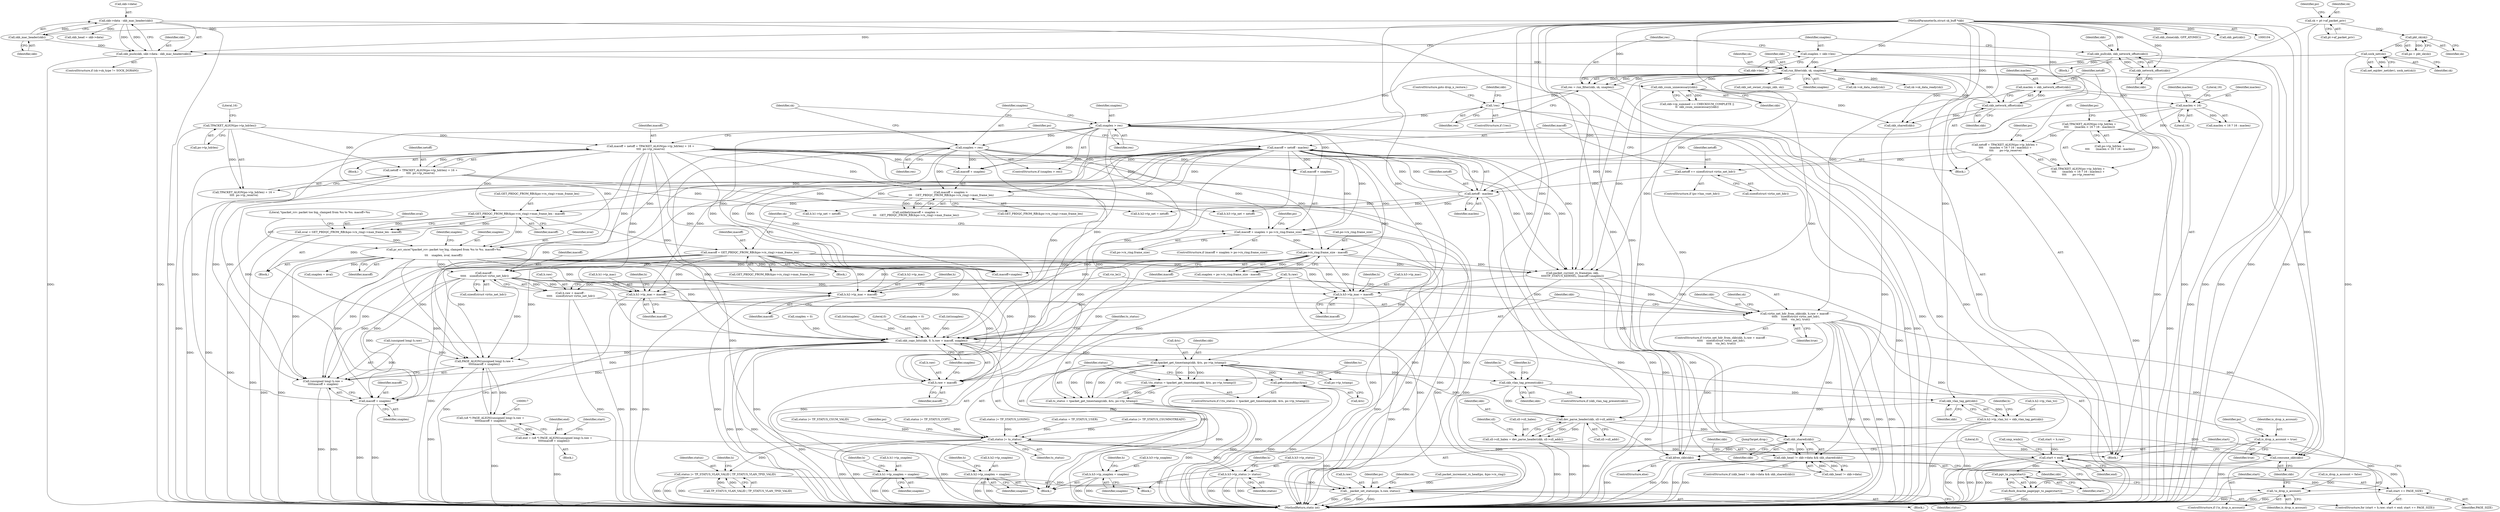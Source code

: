digraph "0_linux_edbd58be15a957f6a760c4a514cd475217eb97fd@API" {
"1000544" [label="(Call,macoff -\n \t\t\t\t\t    sizeof(struct virtio_net_hdr))"];
"1000386" [label="(Call,po->rx_ring.frame_size - macoff)"];
"1000334" [label="(Call,macoff + snaplen > po->rx_ring.frame_size)"];
"1000275" [label="(Call,macoff = netoff = TPACKET_ALIGN(po->tp_hdrlen) + 16 +\n\t\t\t\t  po->tp_reserve)"];
"1000277" [label="(Call,netoff = TPACKET_ALIGN(po->tp_hdrlen) + 16 +\n\t\t\t\t  po->tp_reserve)"];
"1000280" [label="(Call,TPACKET_ALIGN(po->tp_hdrlen))"];
"1000321" [label="(Call,macoff = netoff - maclen)"];
"1000323" [label="(Call,netoff - maclen)"];
"1000317" [label="(Call,netoff += sizeof(struct virtio_net_hdr))"];
"1000296" [label="(Call,netoff = TPACKET_ALIGN(po->tp_hdrlen +\n \t\t\t\t       (maclen < 16 ? 16 : maclen)) +\n \t\t\t\t       po->tp_reserve)"];
"1000299" [label="(Call,TPACKET_ALIGN(po->tp_hdrlen +\n \t\t\t\t       (maclen < 16 ? 16 : maclen)))"];
"1000305" [label="(Call,maclen < 16)"];
"1000292" [label="(Call,maclen = skb_network_offset(skb))"];
"1000294" [label="(Call,skb_network_offset(skb))"];
"1000256" [label="(Call,skb_csum_unnecessary(skb))"];
"1000225" [label="(Call,run_filter(skb, sk, snaplen))"];
"1000198" [label="(Call,skb_push(skb, skb->data - skb_mac_header(skb)))"];
"1000204" [label="(Call,skb_mac_header(skb))"];
"1000105" [label="(MethodParameterIn,struct sk_buff *skb)"];
"1000200" [label="(Call,skb->data - skb_mac_header(skb))"];
"1000214" [label="(Call,skb_pull(skb, skb_network_offset(skb)))"];
"1000216" [label="(Call,skb_network_offset(skb))"];
"1000184" [label="(Call,sock_net(sk))"];
"1000177" [label="(Call,pkt_sk(sk))"];
"1000170" [label="(Call,sk = pt->af_packet_priv)"];
"1000218" [label="(Call,snaplen = skb->len)"];
"1000262" [label="(Call,snaplen > res)"];
"1000230" [label="(Call,!res)"];
"1000223" [label="(Call,res = run_filter(skb, sk, snaplen))"];
"1000265" [label="(Call,snaplen = res)"];
"1000448" [label="(Call,macoff = GET_PBDQC_FROM_RB(&po->rx_ring)->max_frame_len)"];
"1000420" [label="(Call,GET_PBDQC_FROM_RB(&po->rx_ring)->max_frame_len - macoff)"];
"1000405" [label="(Call,macoff + snaplen >\n \t\t\t    GET_PBDQC_FROM_RB(&po->rx_ring)->max_frame_len)"];
"1000429" [label="(Call,pr_err_once(\"tpacket_rcv: packet too big, clamped from %u to %u. macoff=%u\n\",\n\t\t\t    snaplen, nval, macoff))"];
"1000418" [label="(Call,nval = GET_PBDQC_FROM_RB(&po->rx_ring)->max_frame_len - macoff)"];
"1000538" [label="(Call,virtio_net_hdr_from_skb(skb, h.raw + macoff -\n \t\t\t\t\t    sizeof(struct virtio_net_hdr),\n \t\t\t\t\t    vio_le(), true))"];
"1000559" [label="(Call,skb_copy_bits(skb, 0, h.raw + macoff, snaplen))"];
"1000572" [label="(Call,tpacket_get_timestamp(skb, &ts, po->tp_tstamp))"];
"1000569" [label="(Call,!(ts_status = tpacket_get_timestamp(skb, &ts, po->tp_tstamp)))"];
"1000570" [label="(Call,ts_status = tpacket_get_timestamp(skb, &ts, po->tp_tstamp))"];
"1000582" [label="(Call,status |= ts_status)"];
"1000720" [label="(Call,status |= TP_STATUS_VLAN_VALID | TP_STATUS_VLAN_TPID_VALID)"];
"1000951" [label="(Call,__packet_set_status(po, h.raw, status))"];
"1000763" [label="(Call,h.h3->tp_status |= status)"];
"1000579" [label="(Call,getnstimeofday(&ts))"];
"1000699" [label="(Call,skb_vlan_tag_present(skb))"];
"1000708" [label="(Call,skb_vlan_tag_get(skb))"];
"1000702" [label="(Call,h.h2->tp_vlan_tci = skb_vlan_tag_get(skb))"];
"1000853" [label="(Call,dev_parse_header(skb, sll->sll_addr))"];
"1000849" [label="(Call,sll->sll_halen = dev_parse_header(skb, sll->sll_addr))"];
"1000974" [label="(Call,skb_shared(skb))"];
"1000968" [label="(Call,skb_head != skb->data && skb_shared(skb))"];
"1000991" [label="(Call,consume_skb(skb))"];
"1000994" [label="(Call,kfree_skb(skb))"];
"1000600" [label="(Call,h.h1->tp_snaplen = snaplen)"];
"1000659" [label="(Call,h.h2->tp_snaplen = snaplen)"];
"1000779" [label="(Call,h.h3->tp_snaplen = snaplen)"];
"1000918" [label="(Call,PAGE_ALIGN((unsigned long) h.raw +\n\t\t\t\t\tmacoff + snaplen))"];
"1000916" [label="(Call,(u8 *) PAGE_ALIGN((unsigned long) h.raw +\n\t\t\t\t\tmacoff + snaplen))"];
"1000914" [label="(Call,end = (u8 *) PAGE_ALIGN((unsigned long) h.raw +\n\t\t\t\t\tmacoff + snaplen))"];
"1000934" [label="(Call,start < end)"];
"1000941" [label="(Call,pgv_to_page(start))"];
"1000937" [label="(Call,start += PAGE_SIZE)"];
"1000940" [label="(Call,flush_dcache_page(pgv_to_page(start)))"];
"1000919" [label="(Call,(unsigned long) h.raw +\n\t\t\t\t\tmacoff + snaplen)"];
"1000925" [label="(Call,macoff + snaplen)"];
"1000999" [label="(Call,is_drop_n_account = true)"];
"1000989" [label="(Call,!is_drop_n_account)"];
"1000540" [label="(Call,h.raw + macoff -\n \t\t\t\t\t    sizeof(struct virtio_net_hdr))"];
"1000562" [label="(Call,h.raw + macoff)"];
"1000607" [label="(Call,h.h1->tp_mac = macoff)"];
"1000666" [label="(Call,h.h2->tp_mac = macoff)"];
"1000786" [label="(Call,h.h3->tp_mac = macoff)"];
"1000919" [label="(Call,(unsigned long) h.raw +\n\t\t\t\t\tmacoff + snaplen)"];
"1000572" [label="(Call,tpacket_get_timestamp(skb, &ts, po->tp_tstamp))"];
"1000292" [label="(Call,maclen = skb_network_offset(skb))"];
"1000796" [label="(Identifier,h)"];
"1001006" [label="(Identifier,po)"];
"1000943" [label="(Call,smp_wmb())"];
"1000445" [label="(Call,snaplen = 0)"];
"1000990" [label="(Identifier,is_drop_n_account)"];
"1000315" [label="(Identifier,po)"];
"1000220" [label="(Call,skb->len)"];
"1000258" [label="(Call,status |= TP_STATUS_CSUM_VALID)"];
"1000311" [label="(Identifier,po)"];
"1000930" [label="(Identifier,start)"];
"1000257" [label="(Identifier,skb)"];
"1000232" [label="(ControlStructure,goto drop_n_restore;)"];
"1000610" [label="(Identifier,h)"];
"1000386" [label="(Call,po->rx_ring.frame_size - macoff)"];
"1000381" [label="(Call,skb_set_owner_r(copy_skb, sk))"];
"1000277" [label="(Call,netoff = TPACKET_ALIGN(po->tp_hdrlen) + 16 +\n\t\t\t\t  po->tp_reserve)"];
"1000213" [label="(Block,)"];
"1000219" [label="(Identifier,snaplen)"];
"1000468" [label="(Call,packet_current_rx_frame(po, skb,\n\t\t\t\t\tTP_STATUS_KERNEL, (macoff+snaplen)))"];
"1000290" [label="(Block,)"];
"1000271" [label="(Identifier,sk)"];
"1000855" [label="(Call,sll->sll_addr)"];
"1000920" [label="(Call,(unsigned long) h.raw)"];
"1000548" [label="(Call,vio_le())"];
"1000404" [label="(Call,unlikely(macoff + snaplen >\n \t\t\t    GET_PBDQC_FROM_RB(&po->rx_ring)->max_frame_len))"];
"1000217" [label="(Identifier,skb)"];
"1000178" [label="(Identifier,sk)"];
"1000608" [label="(Call,h.h1->tp_mac)"];
"1000573" [label="(Identifier,skb)"];
"1000461" [label="(Identifier,sk)"];
"1000952" [label="(Identifier,po)"];
"1000950" [label="(Block,)"];
"1000265" [label="(Call,snaplen = res)"];
"1000541" [label="(Call,h.raw)"];
"1000304" [label="(Call,maclen < 16 ? 16 : maclen)"];
"1000228" [label="(Identifier,snaplen)"];
"1000850" [label="(Call,sll->sll_halen)"];
"1000275" [label="(Call,macoff = netoff = TPACKET_ALIGN(po->tp_hdrlen) + 16 +\n\t\t\t\t  po->tp_reserve)"];
"1000587" [label="(Identifier,po)"];
"1000992" [label="(Identifier,skb)"];
"1000780" [label="(Call,h.h3->tp_snaplen)"];
"1000537" [label="(ControlStructure,if (virtio_net_hdr_from_skb(skb, h.raw + macoff -\n \t\t\t\t\t    sizeof(struct virtio_net_hdr),\n \t\t\t\t\t    vio_le(), true)))"];
"1000956" [label="(Identifier,status)"];
"1000306" [label="(Identifier,maclen)"];
"1000176" [label="(Identifier,po)"];
"1000571" [label="(Identifier,ts_status)"];
"1000958" [label="(Identifier,sk)"];
"1000313" [label="(ControlStructure,if (po->has_vnet_hdr))"];
"1000170" [label="(Call,sk = pt->af_packet_priv)"];
"1000669" [label="(Identifier,h)"];
"1000793" [label="(Call,h.h3->tp_net = netoff)"];
"1000431" [label="(Identifier,snaplen)"];
"1000395" [label="(Call,(int)snaplen)"];
"1000709" [label="(Identifier,skb)"];
"1000581" [label="(Identifier,ts)"];
"1000236" [label="(Identifier,skb)"];
"1000227" [label="(Identifier,sk)"];
"1000568" [label="(ControlStructure,if (!(ts_status = tpacket_get_timestamp(skb, &ts, po->tp_tstamp))))"];
"1000325" [label="(Identifier,maclen)"];
"1000321" [label="(Call,macoff = netoff - maclen)"];
"1000319" [label="(Call,sizeof(struct virtio_net_hdr))"];
"1000942" [label="(Identifier,start)"];
"1000929" [label="(Call,start = h.raw)"];
"1000617" [label="(Identifier,h)"];
"1000334" [label="(Call,macoff + snaplen > po->rx_ring.frame_size)"];
"1000335" [label="(Call,macoff + snaplen)"];
"1000177" [label="(Call,pkt_sk(sk))"];
"1000700" [label="(Identifier,skb)"];
"1000297" [label="(Identifier,netoff)"];
"1000256" [label="(Call,skb_csum_unnecessary(skb))"];
"1000911" [label="(Block,)"];
"1000215" [label="(Identifier,skb)"];
"1000205" [label="(Identifier,skb)"];
"1000940" [label="(Call,flush_dcache_page(pgv_to_page(start)))"];
"1000967" [label="(ControlStructure,if (skb_head != skb->data && skb_shared(skb)))"];
"1000109" [label="(Block,)"];
"1000171" [label="(Identifier,sk)"];
"1000769" [label="(Identifier,status)"];
"1000323" [label="(Call,netoff - maclen)"];
"1001022" [label="(MethodReturn,static int)"];
"1000432" [label="(Identifier,nval)"];
"1000546" [label="(Call,sizeof(struct virtio_net_hdr))"];
"1000406" [label="(Call,macoff + snaplen)"];
"1000142" [label="(Call,is_drop_n_account = false)"];
"1000787" [label="(Call,h.h3->tp_mac)"];
"1000672" [label="(Identifier,macoff)"];
"1000309" [label="(Identifier,maclen)"];
"1000216" [label="(Call,skb_network_offset(skb))"];
"1000308" [label="(Literal,16)"];
"1000918" [label="(Call,PAGE_ALIGN((unsigned long) h.raw +\n\t\t\t\t\tmacoff + snaplen))"];
"1000200" [label="(Call,skb->data - skb_mac_header(skb))"];
"1000264" [label="(Identifier,res)"];
"1000488" [label="(Call,packet_increment_rx_head(po, &po->rx_ring))"];
"1000853" [label="(Call,dev_parse_header(skb, sll->sll_addr))"];
"1000544" [label="(Call,macoff -\n \t\t\t\t\t    sizeof(struct virtio_net_hdr))"];
"1000433" [label="(Identifier,macoff)"];
"1000925" [label="(Call,macoff + snaplen)"];
"1000428" [label="(Identifier,macoff)"];
"1000702" [label="(Call,h.h2->tp_vlan_tci = skb_vlan_tag_get(skb))"];
"1000226" [label="(Identifier,skb)"];
"1000786" [label="(Call,h.h3->tp_mac = macoff)"];
"1000365" [label="(Call,skb_clone(skb, GFP_ATOMIC))"];
"1000263" [label="(Identifier,snaplen)"];
"1000614" [label="(Call,h.h1->tp_net = netoff)"];
"1000192" [label="(ControlStructure,if (sk->sk_type != SOCK_DGRAM))"];
"1000231" [label="(Identifier,res)"];
"1000994" [label="(Call,kfree_skb(skb))"];
"1000607" [label="(Call,h.h1->tp_mac = macoff)"];
"1000703" [label="(Call,h.h2->tp_vlan_tci)"];
"1000405" [label="(Call,macoff + snaplen >\n \t\t\t    GET_PBDQC_FROM_RB(&po->rx_ring)->max_frame_len)"];
"1000854" [label="(Identifier,skb)"];
"1000941" [label="(Call,pgv_to_page(start))"];
"1000926" [label="(Identifier,macoff)"];
"1000318" [label="(Identifier,netoff)"];
"1000296" [label="(Call,netoff = TPACKET_ALIGN(po->tp_hdrlen +\n \t\t\t\t       (maclen < 16 ? 16 : maclen)) +\n \t\t\t\t       po->tp_reserve)"];
"1000785" [label="(Identifier,snaplen)"];
"1000285" [label="(Literal,16)"];
"1000849" [label="(Call,sll->sll_halen = dev_parse_header(skb, sll->sll_addr))"];
"1000444" [label="(Block,)"];
"1000279" [label="(Call,TPACKET_ALIGN(po->tp_hdrlen) + 16 +\n\t\t\t\t  po->tp_reserve)"];
"1000987" [label="(JumpTarget,drop:)"];
"1000789" [label="(Identifier,h)"];
"1000387" [label="(Call,po->rx_ring.frame_size)"];
"1000914" [label="(Call,end = (u8 *) PAGE_ALIGN((unsigned long) h.raw +\n\t\t\t\t\tmacoff + snaplen))"];
"1000175" [label="(Call,po = pkt_sk(sk))"];
"1000250" [label="(Call,skb->ip_summed == CHECKSUM_COMPLETE ||\n\t\t  skb_csum_unnecessary(skb))"];
"1000779" [label="(Call,h.h3->tp_snaplen = snaplen)"];
"1000721" [label="(Identifier,status)"];
"1000224" [label="(Identifier,res)"];
"1000938" [label="(Identifier,start)"];
"1000763" [label="(Call,h.h3->tp_status |= status)"];
"1000936" [label="(Identifier,end)"];
"1000281" [label="(Call,po->tp_hdrlen)"];
"1000730" [label="(Identifier,h)"];
"1000294" [label="(Call,skb_network_offset(skb))"];
"1000540" [label="(Call,h.raw + macoff -\n \t\t\t\t\t    sizeof(struct virtio_net_hdr))"];
"1000360" [label="(Call,skb_shared(skb))"];
"1000666" [label="(Call,h.h2->tp_mac = macoff)"];
"1000372" [label="(Call,skb_get(skb))"];
"1000545" [label="(Identifier,macoff)"];
"1000448" [label="(Call,macoff = GET_PBDQC_FROM_RB(&po->rx_ring)->max_frame_len)"];
"1000600" [label="(Call,h.h1->tp_snaplen = snaplen)"];
"1000204" [label="(Call,skb_mac_header(skb))"];
"1000934" [label="(Call,start < end)"];
"1000305" [label="(Call,maclen < 16)"];
"1000574" [label="(Call,&ts)"];
"1000995" [label="(Identifier,skb)"];
"1000538" [label="(Call,virtio_net_hdr_from_skb(skb, h.raw + macoff -\n \t\t\t\t\t    sizeof(struct virtio_net_hdr),\n \t\t\t\t\t    vio_le(), true))"];
"1000915" [label="(Identifier,end)"];
"1000449" [label="(Identifier,macoff)"];
"1000722" [label="(Call,TP_STATUS_VLAN_VALID | TP_STATUS_VLAN_TPID_VALID)"];
"1000939" [label="(Identifier,PAGE_SIZE)"];
"1000792" [label="(Identifier,macoff)"];
"1000299" [label="(Call,TPACKET_ALIGN(po->tp_hdrlen +\n \t\t\t\t       (maclen < 16 ? 16 : maclen)))"];
"1000230" [label="(Call,!res)"];
"1000409" [label="(Call,GET_PBDQC_FROM_RB(&po->rx_ring)->max_frame_len)"];
"1000744" [label="(Identifier,h)"];
"1000300" [label="(Call,po->tp_hdrlen +\n \t\t\t\t       (maclen < 16 ? 16 : maclen))"];
"1000975" [label="(Identifier,skb)"];
"1000860" [label="(Identifier,sll)"];
"1000539" [label="(Identifier,skb)"];
"1000567" [label="(Identifier,snaplen)"];
"1000560" [label="(Identifier,skb)"];
"1000988" [label="(ControlStructure,if (!is_drop_n_account))"];
"1000699" [label="(Call,skb_vlan_tag_present(skb))"];
"1000421" [label="(Call,GET_PBDQC_FROM_RB(&po->rx_ring)->max_frame_len)"];
"1000549" [label="(Identifier,true)"];
"1000937" [label="(Call,start += PAGE_SIZE)"];
"1000613" [label="(Identifier,macoff)"];
"1000999" [label="(Call,is_drop_n_account = true)"];
"1000476" [label="(Call,!h.raw)"];
"1000563" [label="(Call,h.raw)"];
"1000713" [label="(Identifier,h)"];
"1000347" [label="(Identifier,po)"];
"1000329" [label="(Identifier,po)"];
"1000665" [label="(Identifier,snaplen)"];
"1000338" [label="(Call,po->rx_ring.frame_size)"];
"1000993" [label="(ControlStructure,else)"];
"1000274" [label="(Block,)"];
"1000280" [label="(Call,TPACKET_ALIGN(po->tp_hdrlen))"];
"1000516" [label="(Call,status |= TP_STATUS_COPY)"];
"1000420" [label="(Call,GET_PBDQC_FROM_RB(&po->rx_ring)->max_frame_len - macoff)"];
"1000974" [label="(Call,skb_shared(skb))"];
"1000276" [label="(Identifier,macoff)"];
"1000317" [label="(Call,netoff += sizeof(struct virtio_net_hdr))"];
"1000105" [label="(MethodParameterIn,struct sk_buff *skb)"];
"1000705" [label="(Identifier,h)"];
"1000708" [label="(Call,skb_vlan_tag_get(skb))"];
"1000997" [label="(Literal,0)"];
"1000601" [label="(Call,h.h1->tp_snaplen)"];
"1000262" [label="(Call,snaplen > res)"];
"1000916" [label="(Call,(u8 *) PAGE_ALIGN((unsigned long) h.raw +\n\t\t\t\t\tmacoff + snaplen))"];
"1000384" [label="(Call,snaplen = po->rx_ring.frame_size - macoff)"];
"1000579" [label="(Call,getnstimeofday(&ts))"];
"1000582" [label="(Call,status |= ts_status)"];
"1000324" [label="(Identifier,netoff)"];
"1000392" [label="(Identifier,macoff)"];
"1000569" [label="(Call,!(ts_status = tpacket_get_timestamp(skb, &ts, po->tp_tstamp)))"];
"1000667" [label="(Call,h.h2->tp_mac)"];
"1000278" [label="(Identifier,netoff)"];
"1000989" [label="(Call,!is_drop_n_account)"];
"1000307" [label="(Literal,16)"];
"1000198" [label="(Call,skb_push(skb, skb->data - skb_mac_header(skb)))"];
"1000562" [label="(Call,h.raw + macoff)"];
"1000559" [label="(Call,skb_copy_bits(skb, 0, h.raw + macoff, snaplen))"];
"1000374" [label="(Call,skb_head = skb->data)"];
"1001017" [label="(Call,sk->sk_data_ready(sk))"];
"1000969" [label="(Call,skb_head != skb->data)"];
"1000570" [label="(Call,ts_status = tpacket_get_timestamp(skb, &ts, po->tp_tstamp))"];
"1000267" [label="(Identifier,res)"];
"1000555" [label="(Identifier,sk)"];
"1000223" [label="(Call,res = run_filter(skb, sk, snaplen))"];
"1000576" [label="(Call,po->tp_tstamp)"];
"1000584" [label="(Identifier,ts_status)"];
"1000416" [label="(Block,)"];
"1000968" [label="(Call,skb_head != skb->data && skb_shared(skb))"];
"1000225" [label="(Call,run_filter(skb, sk, snaplen))"];
"1000660" [label="(Call,h.h2->tp_snaplen)"];
"1000295" [label="(Identifier,skb)"];
"1000502" [label="(Call,status |= TP_STATUS_LOSING)"];
"1000701" [label="(Block,)"];
"1000698" [label="(ControlStructure,if (skb_vlan_tag_present(skb)))"];
"1000184" [label="(Call,sock_net(sk))"];
"1000418" [label="(Call,nval = GET_PBDQC_FROM_RB(&po->rx_ring)->max_frame_len - macoff)"];
"1000589" [label="(Block,)"];
"1000214" [label="(Call,skb_pull(skb, skb_network_offset(skb)))"];
"1001001" [label="(Identifier,true)"];
"1000298" [label="(Call,TPACKET_ALIGN(po->tp_hdrlen +\n \t\t\t\t       (maclen < 16 ? 16 : maclen)) +\n \t\t\t\t       po->tp_reserve)"];
"1000561" [label="(Literal,0)"];
"1000935" [label="(Identifier,start)"];
"1000419" [label="(Identifier,nval)"];
"1000129" [label="(Call,status = TP_STATUS_USER)"];
"1000953" [label="(Call,h.raw)"];
"1000229" [label="(ControlStructure,if (!res))"];
"1000951" [label="(Call,__packet_set_status(po, h.raw, status))"];
"1000266" [label="(Identifier,snaplen)"];
"1000472" [label="(Call,macoff+snaplen)"];
"1000764" [label="(Call,h.h3->tp_status)"];
"1000927" [label="(Identifier,snaplen)"];
"1000293" [label="(Identifier,maclen)"];
"1000991" [label="(Call,consume_skb(skb))"];
"1000659" [label="(Call,h.h2->tp_snaplen = snaplen)"];
"1000429" [label="(Call,pr_err_once(\"tpacket_rcv: packet too big, clamped from %u to %u. macoff=%u\n\",\n\t\t\t    snaplen, nval, macoff))"];
"1000322" [label="(Identifier,macoff)"];
"1000580" [label="(Call,&ts)"];
"1000676" [label="(Identifier,h)"];
"1000979" [label="(Identifier,skb)"];
"1001000" [label="(Identifier,is_drop_n_account)"];
"1000957" [label="(Call,sk->sk_data_ready(sk))"];
"1000201" [label="(Call,skb->data)"];
"1000434" [label="(Call,snaplen = nval)"];
"1000450" [label="(Call,GET_PBDQC_FROM_RB(&po->rx_ring)->max_frame_len)"];
"1000399" [label="(Call,snaplen = 0)"];
"1000430" [label="(Literal,\"tpacket_rcv: packet too big, clamped from %u to %u. macoff=%u\n\")"];
"1000928" [label="(ControlStructure,for (start = h.raw; start < end; start += PAGE_SIZE))"];
"1000261" [label="(ControlStructure,if (snaplen > res))"];
"1000440" [label="(Call,(int)snaplen)"];
"1000333" [label="(ControlStructure,if (macoff + snaplen > po->rx_ring.frame_size))"];
"1000218" [label="(Call,snaplen = skb->len)"];
"1000673" [label="(Call,h.h2->tp_net = netoff)"];
"1000566" [label="(Identifier,macoff)"];
"1000606" [label="(Identifier,snaplen)"];
"1000172" [label="(Call,pt->af_packet_priv)"];
"1000185" [label="(Identifier,sk)"];
"1000199" [label="(Identifier,skb)"];
"1000435" [label="(Identifier,snaplen)"];
"1000583" [label="(Identifier,status)"];
"1000239" [label="(Call,status |= TP_STATUS_CSUMNOTREADY)"];
"1000773" [label="(Identifier,h)"];
"1000181" [label="(Call,net_eq(dev_net(dev), sock_net(sk)))"];
"1000720" [label="(Call,status |= TP_STATUS_VLAN_VALID | TP_STATUS_VLAN_TPID_VALID)"];
"1000544" -> "1000540"  [label="AST: "];
"1000544" -> "1000546"  [label="CFG: "];
"1000545" -> "1000544"  [label="AST: "];
"1000546" -> "1000544"  [label="AST: "];
"1000540" -> "1000544"  [label="CFG: "];
"1000544" -> "1001022"  [label="DDG: "];
"1000544" -> "1000538"  [label="DDG: "];
"1000544" -> "1000540"  [label="DDG: "];
"1000386" -> "1000544"  [label="DDG: "];
"1000448" -> "1000544"  [label="DDG: "];
"1000429" -> "1000544"  [label="DDG: "];
"1000275" -> "1000544"  [label="DDG: "];
"1000321" -> "1000544"  [label="DDG: "];
"1000544" -> "1000559"  [label="DDG: "];
"1000544" -> "1000562"  [label="DDG: "];
"1000544" -> "1000607"  [label="DDG: "];
"1000544" -> "1000666"  [label="DDG: "];
"1000544" -> "1000786"  [label="DDG: "];
"1000544" -> "1000918"  [label="DDG: "];
"1000544" -> "1000919"  [label="DDG: "];
"1000544" -> "1000925"  [label="DDG: "];
"1000386" -> "1000384"  [label="AST: "];
"1000386" -> "1000392"  [label="CFG: "];
"1000387" -> "1000386"  [label="AST: "];
"1000392" -> "1000386"  [label="AST: "];
"1000384" -> "1000386"  [label="CFG: "];
"1000386" -> "1001022"  [label="DDG: "];
"1000386" -> "1000384"  [label="DDG: "];
"1000386" -> "1000384"  [label="DDG: "];
"1000334" -> "1000386"  [label="DDG: "];
"1000275" -> "1000386"  [label="DDG: "];
"1000321" -> "1000386"  [label="DDG: "];
"1000386" -> "1000468"  [label="DDG: "];
"1000386" -> "1000472"  [label="DDG: "];
"1000386" -> "1000559"  [label="DDG: "];
"1000386" -> "1000562"  [label="DDG: "];
"1000386" -> "1000607"  [label="DDG: "];
"1000386" -> "1000666"  [label="DDG: "];
"1000386" -> "1000786"  [label="DDG: "];
"1000386" -> "1000918"  [label="DDG: "];
"1000386" -> "1000919"  [label="DDG: "];
"1000386" -> "1000925"  [label="DDG: "];
"1000334" -> "1000333"  [label="AST: "];
"1000334" -> "1000338"  [label="CFG: "];
"1000335" -> "1000334"  [label="AST: "];
"1000338" -> "1000334"  [label="AST: "];
"1000347" -> "1000334"  [label="CFG: "];
"1000461" -> "1000334"  [label="CFG: "];
"1000334" -> "1001022"  [label="DDG: "];
"1000334" -> "1001022"  [label="DDG: "];
"1000334" -> "1001022"  [label="DDG: "];
"1000275" -> "1000334"  [label="DDG: "];
"1000321" -> "1000334"  [label="DDG: "];
"1000262" -> "1000334"  [label="DDG: "];
"1000265" -> "1000334"  [label="DDG: "];
"1000275" -> "1000274"  [label="AST: "];
"1000275" -> "1000277"  [label="CFG: "];
"1000276" -> "1000275"  [label="AST: "];
"1000277" -> "1000275"  [label="AST: "];
"1000329" -> "1000275"  [label="CFG: "];
"1000277" -> "1000275"  [label="DDG: "];
"1000280" -> "1000275"  [label="DDG: "];
"1000275" -> "1000335"  [label="DDG: "];
"1000275" -> "1000405"  [label="DDG: "];
"1000275" -> "1000406"  [label="DDG: "];
"1000275" -> "1000420"  [label="DDG: "];
"1000275" -> "1000468"  [label="DDG: "];
"1000275" -> "1000472"  [label="DDG: "];
"1000275" -> "1000559"  [label="DDG: "];
"1000275" -> "1000562"  [label="DDG: "];
"1000275" -> "1000607"  [label="DDG: "];
"1000275" -> "1000666"  [label="DDG: "];
"1000275" -> "1000786"  [label="DDG: "];
"1000275" -> "1000918"  [label="DDG: "];
"1000275" -> "1000919"  [label="DDG: "];
"1000275" -> "1000925"  [label="DDG: "];
"1000277" -> "1000279"  [label="CFG: "];
"1000278" -> "1000277"  [label="AST: "];
"1000279" -> "1000277"  [label="AST: "];
"1000277" -> "1001022"  [label="DDG: "];
"1000277" -> "1001022"  [label="DDG: "];
"1000280" -> "1000277"  [label="DDG: "];
"1000277" -> "1000614"  [label="DDG: "];
"1000277" -> "1000673"  [label="DDG: "];
"1000277" -> "1000793"  [label="DDG: "];
"1000280" -> "1000279"  [label="AST: "];
"1000280" -> "1000281"  [label="CFG: "];
"1000281" -> "1000280"  [label="AST: "];
"1000285" -> "1000280"  [label="CFG: "];
"1000280" -> "1001022"  [label="DDG: "];
"1000280" -> "1000279"  [label="DDG: "];
"1000321" -> "1000290"  [label="AST: "];
"1000321" -> "1000323"  [label="CFG: "];
"1000322" -> "1000321"  [label="AST: "];
"1000323" -> "1000321"  [label="AST: "];
"1000329" -> "1000321"  [label="CFG: "];
"1000321" -> "1001022"  [label="DDG: "];
"1000323" -> "1000321"  [label="DDG: "];
"1000323" -> "1000321"  [label="DDG: "];
"1000321" -> "1000335"  [label="DDG: "];
"1000321" -> "1000405"  [label="DDG: "];
"1000321" -> "1000406"  [label="DDG: "];
"1000321" -> "1000420"  [label="DDG: "];
"1000321" -> "1000468"  [label="DDG: "];
"1000321" -> "1000472"  [label="DDG: "];
"1000321" -> "1000559"  [label="DDG: "];
"1000321" -> "1000562"  [label="DDG: "];
"1000321" -> "1000607"  [label="DDG: "];
"1000321" -> "1000666"  [label="DDG: "];
"1000321" -> "1000786"  [label="DDG: "];
"1000321" -> "1000918"  [label="DDG: "];
"1000321" -> "1000919"  [label="DDG: "];
"1000321" -> "1000925"  [label="DDG: "];
"1000323" -> "1000325"  [label="CFG: "];
"1000324" -> "1000323"  [label="AST: "];
"1000325" -> "1000323"  [label="AST: "];
"1000323" -> "1001022"  [label="DDG: "];
"1000323" -> "1001022"  [label="DDG: "];
"1000317" -> "1000323"  [label="DDG: "];
"1000296" -> "1000323"  [label="DDG: "];
"1000305" -> "1000323"  [label="DDG: "];
"1000323" -> "1000614"  [label="DDG: "];
"1000323" -> "1000673"  [label="DDG: "];
"1000323" -> "1000793"  [label="DDG: "];
"1000317" -> "1000313"  [label="AST: "];
"1000317" -> "1000319"  [label="CFG: "];
"1000318" -> "1000317"  [label="AST: "];
"1000319" -> "1000317"  [label="AST: "];
"1000322" -> "1000317"  [label="CFG: "];
"1000296" -> "1000317"  [label="DDG: "];
"1000296" -> "1000290"  [label="AST: "];
"1000296" -> "1000298"  [label="CFG: "];
"1000297" -> "1000296"  [label="AST: "];
"1000298" -> "1000296"  [label="AST: "];
"1000315" -> "1000296"  [label="CFG: "];
"1000296" -> "1001022"  [label="DDG: "];
"1000299" -> "1000296"  [label="DDG: "];
"1000299" -> "1000298"  [label="AST: "];
"1000299" -> "1000300"  [label="CFG: "];
"1000300" -> "1000299"  [label="AST: "];
"1000311" -> "1000299"  [label="CFG: "];
"1000299" -> "1001022"  [label="DDG: "];
"1000299" -> "1000298"  [label="DDG: "];
"1000305" -> "1000299"  [label="DDG: "];
"1000305" -> "1000304"  [label="AST: "];
"1000305" -> "1000307"  [label="CFG: "];
"1000306" -> "1000305"  [label="AST: "];
"1000307" -> "1000305"  [label="AST: "];
"1000308" -> "1000305"  [label="CFG: "];
"1000309" -> "1000305"  [label="CFG: "];
"1000305" -> "1000300"  [label="DDG: "];
"1000292" -> "1000305"  [label="DDG: "];
"1000305" -> "1000304"  [label="DDG: "];
"1000292" -> "1000290"  [label="AST: "];
"1000292" -> "1000294"  [label="CFG: "];
"1000293" -> "1000292"  [label="AST: "];
"1000294" -> "1000292"  [label="AST: "];
"1000297" -> "1000292"  [label="CFG: "];
"1000292" -> "1001022"  [label="DDG: "];
"1000294" -> "1000292"  [label="DDG: "];
"1000294" -> "1000295"  [label="CFG: "];
"1000295" -> "1000294"  [label="AST: "];
"1000256" -> "1000294"  [label="DDG: "];
"1000225" -> "1000294"  [label="DDG: "];
"1000105" -> "1000294"  [label="DDG: "];
"1000294" -> "1000360"  [label="DDG: "];
"1000294" -> "1000468"  [label="DDG: "];
"1000256" -> "1000250"  [label="AST: "];
"1000256" -> "1000257"  [label="CFG: "];
"1000257" -> "1000256"  [label="AST: "];
"1000250" -> "1000256"  [label="CFG: "];
"1000256" -> "1000250"  [label="DDG: "];
"1000225" -> "1000256"  [label="DDG: "];
"1000105" -> "1000256"  [label="DDG: "];
"1000256" -> "1000360"  [label="DDG: "];
"1000256" -> "1000468"  [label="DDG: "];
"1000225" -> "1000223"  [label="AST: "];
"1000225" -> "1000228"  [label="CFG: "];
"1000226" -> "1000225"  [label="AST: "];
"1000227" -> "1000225"  [label="AST: "];
"1000228" -> "1000225"  [label="AST: "];
"1000223" -> "1000225"  [label="CFG: "];
"1000225" -> "1001022"  [label="DDG: "];
"1000225" -> "1001022"  [label="DDG: "];
"1000225" -> "1000223"  [label="DDG: "];
"1000225" -> "1000223"  [label="DDG: "];
"1000225" -> "1000223"  [label="DDG: "];
"1000198" -> "1000225"  [label="DDG: "];
"1000214" -> "1000225"  [label="DDG: "];
"1000105" -> "1000225"  [label="DDG: "];
"1000184" -> "1000225"  [label="DDG: "];
"1000218" -> "1000225"  [label="DDG: "];
"1000225" -> "1000262"  [label="DDG: "];
"1000225" -> "1000360"  [label="DDG: "];
"1000225" -> "1000381"  [label="DDG: "];
"1000225" -> "1000468"  [label="DDG: "];
"1000225" -> "1000957"  [label="DDG: "];
"1000225" -> "1000974"  [label="DDG: "];
"1000225" -> "1000991"  [label="DDG: "];
"1000225" -> "1000994"  [label="DDG: "];
"1000225" -> "1001017"  [label="DDG: "];
"1000198" -> "1000192"  [label="AST: "];
"1000198" -> "1000200"  [label="CFG: "];
"1000199" -> "1000198"  [label="AST: "];
"1000200" -> "1000198"  [label="AST: "];
"1000219" -> "1000198"  [label="CFG: "];
"1000198" -> "1001022"  [label="DDG: "];
"1000198" -> "1001022"  [label="DDG: "];
"1000204" -> "1000198"  [label="DDG: "];
"1000105" -> "1000198"  [label="DDG: "];
"1000200" -> "1000198"  [label="DDG: "];
"1000200" -> "1000198"  [label="DDG: "];
"1000204" -> "1000200"  [label="AST: "];
"1000204" -> "1000205"  [label="CFG: "];
"1000205" -> "1000204"  [label="AST: "];
"1000200" -> "1000204"  [label="CFG: "];
"1000204" -> "1000200"  [label="DDG: "];
"1000105" -> "1000204"  [label="DDG: "];
"1000105" -> "1000104"  [label="AST: "];
"1000105" -> "1001022"  [label="DDG: "];
"1000105" -> "1000214"  [label="DDG: "];
"1000105" -> "1000216"  [label="DDG: "];
"1000105" -> "1000360"  [label="DDG: "];
"1000105" -> "1000365"  [label="DDG: "];
"1000105" -> "1000372"  [label="DDG: "];
"1000105" -> "1000468"  [label="DDG: "];
"1000105" -> "1000538"  [label="DDG: "];
"1000105" -> "1000559"  [label="DDG: "];
"1000105" -> "1000572"  [label="DDG: "];
"1000105" -> "1000699"  [label="DDG: "];
"1000105" -> "1000708"  [label="DDG: "];
"1000105" -> "1000853"  [label="DDG: "];
"1000105" -> "1000974"  [label="DDG: "];
"1000105" -> "1000991"  [label="DDG: "];
"1000105" -> "1000994"  [label="DDG: "];
"1000201" -> "1000200"  [label="AST: "];
"1000200" -> "1001022"  [label="DDG: "];
"1000200" -> "1000374"  [label="DDG: "];
"1000200" -> "1000969"  [label="DDG: "];
"1000214" -> "1000213"  [label="AST: "];
"1000214" -> "1000216"  [label="CFG: "];
"1000215" -> "1000214"  [label="AST: "];
"1000216" -> "1000214"  [label="AST: "];
"1000219" -> "1000214"  [label="CFG: "];
"1000214" -> "1001022"  [label="DDG: "];
"1000214" -> "1001022"  [label="DDG: "];
"1000216" -> "1000214"  [label="DDG: "];
"1000216" -> "1000217"  [label="CFG: "];
"1000217" -> "1000216"  [label="AST: "];
"1000184" -> "1000181"  [label="AST: "];
"1000184" -> "1000185"  [label="CFG: "];
"1000185" -> "1000184"  [label="AST: "];
"1000181" -> "1000184"  [label="CFG: "];
"1000184" -> "1001022"  [label="DDG: "];
"1000184" -> "1000181"  [label="DDG: "];
"1000177" -> "1000184"  [label="DDG: "];
"1000177" -> "1000175"  [label="AST: "];
"1000177" -> "1000178"  [label="CFG: "];
"1000178" -> "1000177"  [label="AST: "];
"1000175" -> "1000177"  [label="CFG: "];
"1000177" -> "1000175"  [label="DDG: "];
"1000170" -> "1000177"  [label="DDG: "];
"1000170" -> "1000109"  [label="AST: "];
"1000170" -> "1000172"  [label="CFG: "];
"1000171" -> "1000170"  [label="AST: "];
"1000172" -> "1000170"  [label="AST: "];
"1000176" -> "1000170"  [label="CFG: "];
"1000170" -> "1001022"  [label="DDG: "];
"1000218" -> "1000109"  [label="AST: "];
"1000218" -> "1000220"  [label="CFG: "];
"1000219" -> "1000218"  [label="AST: "];
"1000220" -> "1000218"  [label="AST: "];
"1000224" -> "1000218"  [label="CFG: "];
"1000218" -> "1001022"  [label="DDG: "];
"1000262" -> "1000261"  [label="AST: "];
"1000262" -> "1000264"  [label="CFG: "];
"1000263" -> "1000262"  [label="AST: "];
"1000264" -> "1000262"  [label="AST: "];
"1000266" -> "1000262"  [label="CFG: "];
"1000271" -> "1000262"  [label="CFG: "];
"1000262" -> "1001022"  [label="DDG: "];
"1000262" -> "1001022"  [label="DDG: "];
"1000230" -> "1000262"  [label="DDG: "];
"1000262" -> "1000265"  [label="DDG: "];
"1000262" -> "1000335"  [label="DDG: "];
"1000262" -> "1000405"  [label="DDG: "];
"1000262" -> "1000406"  [label="DDG: "];
"1000262" -> "1000429"  [label="DDG: "];
"1000262" -> "1000468"  [label="DDG: "];
"1000262" -> "1000472"  [label="DDG: "];
"1000262" -> "1000559"  [label="DDG: "];
"1000230" -> "1000229"  [label="AST: "];
"1000230" -> "1000231"  [label="CFG: "];
"1000231" -> "1000230"  [label="AST: "];
"1000232" -> "1000230"  [label="CFG: "];
"1000236" -> "1000230"  [label="CFG: "];
"1000230" -> "1001022"  [label="DDG: "];
"1000230" -> "1001022"  [label="DDG: "];
"1000223" -> "1000230"  [label="DDG: "];
"1000223" -> "1000109"  [label="AST: "];
"1000224" -> "1000223"  [label="AST: "];
"1000231" -> "1000223"  [label="CFG: "];
"1000223" -> "1001022"  [label="DDG: "];
"1000265" -> "1000261"  [label="AST: "];
"1000265" -> "1000267"  [label="CFG: "];
"1000266" -> "1000265"  [label="AST: "];
"1000267" -> "1000265"  [label="AST: "];
"1000271" -> "1000265"  [label="CFG: "];
"1000265" -> "1001022"  [label="DDG: "];
"1000265" -> "1000335"  [label="DDG: "];
"1000265" -> "1000405"  [label="DDG: "];
"1000265" -> "1000406"  [label="DDG: "];
"1000265" -> "1000429"  [label="DDG: "];
"1000265" -> "1000468"  [label="DDG: "];
"1000265" -> "1000472"  [label="DDG: "];
"1000265" -> "1000559"  [label="DDG: "];
"1000448" -> "1000444"  [label="AST: "];
"1000448" -> "1000450"  [label="CFG: "];
"1000449" -> "1000448"  [label="AST: "];
"1000450" -> "1000448"  [label="AST: "];
"1000461" -> "1000448"  [label="CFG: "];
"1000448" -> "1001022"  [label="DDG: "];
"1000420" -> "1000448"  [label="DDG: "];
"1000448" -> "1000468"  [label="DDG: "];
"1000448" -> "1000472"  [label="DDG: "];
"1000448" -> "1000559"  [label="DDG: "];
"1000448" -> "1000562"  [label="DDG: "];
"1000448" -> "1000607"  [label="DDG: "];
"1000448" -> "1000666"  [label="DDG: "];
"1000448" -> "1000786"  [label="DDG: "];
"1000448" -> "1000918"  [label="DDG: "];
"1000448" -> "1000919"  [label="DDG: "];
"1000448" -> "1000925"  [label="DDG: "];
"1000420" -> "1000418"  [label="AST: "];
"1000420" -> "1000428"  [label="CFG: "];
"1000421" -> "1000420"  [label="AST: "];
"1000428" -> "1000420"  [label="AST: "];
"1000418" -> "1000420"  [label="CFG: "];
"1000420" -> "1001022"  [label="DDG: "];
"1000420" -> "1000418"  [label="DDG: "];
"1000420" -> "1000418"  [label="DDG: "];
"1000405" -> "1000420"  [label="DDG: "];
"1000420" -> "1000429"  [label="DDG: "];
"1000405" -> "1000404"  [label="AST: "];
"1000405" -> "1000409"  [label="CFG: "];
"1000406" -> "1000405"  [label="AST: "];
"1000409" -> "1000405"  [label="AST: "];
"1000404" -> "1000405"  [label="CFG: "];
"1000405" -> "1001022"  [label="DDG: "];
"1000405" -> "1001022"  [label="DDG: "];
"1000405" -> "1000404"  [label="DDG: "];
"1000405" -> "1000404"  [label="DDG: "];
"1000429" -> "1000416"  [label="AST: "];
"1000429" -> "1000433"  [label="CFG: "];
"1000430" -> "1000429"  [label="AST: "];
"1000431" -> "1000429"  [label="AST: "];
"1000432" -> "1000429"  [label="AST: "];
"1000433" -> "1000429"  [label="AST: "];
"1000435" -> "1000429"  [label="CFG: "];
"1000429" -> "1001022"  [label="DDG: "];
"1000418" -> "1000429"  [label="DDG: "];
"1000429" -> "1000434"  [label="DDG: "];
"1000429" -> "1000468"  [label="DDG: "];
"1000429" -> "1000472"  [label="DDG: "];
"1000429" -> "1000559"  [label="DDG: "];
"1000429" -> "1000562"  [label="DDG: "];
"1000429" -> "1000607"  [label="DDG: "];
"1000429" -> "1000666"  [label="DDG: "];
"1000429" -> "1000786"  [label="DDG: "];
"1000429" -> "1000918"  [label="DDG: "];
"1000429" -> "1000919"  [label="DDG: "];
"1000429" -> "1000925"  [label="DDG: "];
"1000418" -> "1000416"  [label="AST: "];
"1000419" -> "1000418"  [label="AST: "];
"1000430" -> "1000418"  [label="CFG: "];
"1000418" -> "1001022"  [label="DDG: "];
"1000538" -> "1000537"  [label="AST: "];
"1000538" -> "1000549"  [label="CFG: "];
"1000539" -> "1000538"  [label="AST: "];
"1000540" -> "1000538"  [label="AST: "];
"1000548" -> "1000538"  [label="AST: "];
"1000549" -> "1000538"  [label="AST: "];
"1000555" -> "1000538"  [label="CFG: "];
"1000560" -> "1000538"  [label="CFG: "];
"1000538" -> "1001022"  [label="DDG: "];
"1000538" -> "1001022"  [label="DDG: "];
"1000538" -> "1001022"  [label="DDG: "];
"1000538" -> "1001022"  [label="DDG: "];
"1000468" -> "1000538"  [label="DDG: "];
"1000476" -> "1000538"  [label="DDG: "];
"1000538" -> "1000559"  [label="DDG: "];
"1000538" -> "1000974"  [label="DDG: "];
"1000538" -> "1000991"  [label="DDG: "];
"1000538" -> "1000994"  [label="DDG: "];
"1000538" -> "1000999"  [label="DDG: "];
"1000559" -> "1000109"  [label="AST: "];
"1000559" -> "1000567"  [label="CFG: "];
"1000560" -> "1000559"  [label="AST: "];
"1000561" -> "1000559"  [label="AST: "];
"1000562" -> "1000559"  [label="AST: "];
"1000567" -> "1000559"  [label="AST: "];
"1000571" -> "1000559"  [label="CFG: "];
"1000559" -> "1001022"  [label="DDG: "];
"1000559" -> "1001022"  [label="DDG: "];
"1000559" -> "1001022"  [label="DDG: "];
"1000468" -> "1000559"  [label="DDG: "];
"1000476" -> "1000559"  [label="DDG: "];
"1000440" -> "1000559"  [label="DDG: "];
"1000395" -> "1000559"  [label="DDG: "];
"1000445" -> "1000559"  [label="DDG: "];
"1000399" -> "1000559"  [label="DDG: "];
"1000559" -> "1000572"  [label="DDG: "];
"1000559" -> "1000600"  [label="DDG: "];
"1000559" -> "1000659"  [label="DDG: "];
"1000559" -> "1000779"  [label="DDG: "];
"1000559" -> "1000918"  [label="DDG: "];
"1000559" -> "1000919"  [label="DDG: "];
"1000559" -> "1000925"  [label="DDG: "];
"1000572" -> "1000570"  [label="AST: "];
"1000572" -> "1000576"  [label="CFG: "];
"1000573" -> "1000572"  [label="AST: "];
"1000574" -> "1000572"  [label="AST: "];
"1000576" -> "1000572"  [label="AST: "];
"1000570" -> "1000572"  [label="CFG: "];
"1000572" -> "1001022"  [label="DDG: "];
"1000572" -> "1001022"  [label="DDG: "];
"1000572" -> "1000569"  [label="DDG: "];
"1000572" -> "1000569"  [label="DDG: "];
"1000572" -> "1000569"  [label="DDG: "];
"1000572" -> "1000570"  [label="DDG: "];
"1000572" -> "1000570"  [label="DDG: "];
"1000572" -> "1000570"  [label="DDG: "];
"1000572" -> "1000579"  [label="DDG: "];
"1000572" -> "1000699"  [label="DDG: "];
"1000572" -> "1000853"  [label="DDG: "];
"1000569" -> "1000568"  [label="AST: "];
"1000569" -> "1000570"  [label="CFG: "];
"1000570" -> "1000569"  [label="AST: "];
"1000581" -> "1000569"  [label="CFG: "];
"1000583" -> "1000569"  [label="CFG: "];
"1000569" -> "1001022"  [label="DDG: "];
"1000570" -> "1000569"  [label="DDG: "];
"1000571" -> "1000570"  [label="AST: "];
"1000570" -> "1001022"  [label="DDG: "];
"1000570" -> "1000582"  [label="DDG: "];
"1000582" -> "1000109"  [label="AST: "];
"1000582" -> "1000584"  [label="CFG: "];
"1000583" -> "1000582"  [label="AST: "];
"1000584" -> "1000582"  [label="AST: "];
"1000587" -> "1000582"  [label="CFG: "];
"1000582" -> "1001022"  [label="DDG: "];
"1000582" -> "1001022"  [label="DDG: "];
"1000582" -> "1001022"  [label="DDG: "];
"1000258" -> "1000582"  [label="DDG: "];
"1000129" -> "1000582"  [label="DDG: "];
"1000502" -> "1000582"  [label="DDG: "];
"1000239" -> "1000582"  [label="DDG: "];
"1000516" -> "1000582"  [label="DDG: "];
"1000582" -> "1000720"  [label="DDG: "];
"1000582" -> "1000763"  [label="DDG: "];
"1000582" -> "1000951"  [label="DDG: "];
"1000720" -> "1000701"  [label="AST: "];
"1000720" -> "1000722"  [label="CFG: "];
"1000721" -> "1000720"  [label="AST: "];
"1000722" -> "1000720"  [label="AST: "];
"1000744" -> "1000720"  [label="CFG: "];
"1000720" -> "1001022"  [label="DDG: "];
"1000720" -> "1001022"  [label="DDG: "];
"1000720" -> "1001022"  [label="DDG: "];
"1000722" -> "1000720"  [label="DDG: "];
"1000722" -> "1000720"  [label="DDG: "];
"1000720" -> "1000951"  [label="DDG: "];
"1000951" -> "1000950"  [label="AST: "];
"1000951" -> "1000956"  [label="CFG: "];
"1000952" -> "1000951"  [label="AST: "];
"1000953" -> "1000951"  [label="AST: "];
"1000956" -> "1000951"  [label="AST: "];
"1000958" -> "1000951"  [label="CFG: "];
"1000951" -> "1001022"  [label="DDG: "];
"1000951" -> "1001022"  [label="DDG: "];
"1000951" -> "1001022"  [label="DDG: "];
"1000951" -> "1001022"  [label="DDG: "];
"1000488" -> "1000951"  [label="DDG: "];
"1000468" -> "1000951"  [label="DDG: "];
"1000476" -> "1000951"  [label="DDG: "];
"1000920" -> "1000951"  [label="DDG: "];
"1000763" -> "1000951"  [label="DDG: "];
"1000763" -> "1000589"  [label="AST: "];
"1000763" -> "1000769"  [label="CFG: "];
"1000764" -> "1000763"  [label="AST: "];
"1000769" -> "1000763"  [label="AST: "];
"1000773" -> "1000763"  [label="CFG: "];
"1000763" -> "1001022"  [label="DDG: "];
"1000763" -> "1001022"  [label="DDG: "];
"1000763" -> "1001022"  [label="DDG: "];
"1000579" -> "1000568"  [label="AST: "];
"1000579" -> "1000580"  [label="CFG: "];
"1000580" -> "1000579"  [label="AST: "];
"1000583" -> "1000579"  [label="CFG: "];
"1000579" -> "1001022"  [label="DDG: "];
"1000579" -> "1001022"  [label="DDG: "];
"1000699" -> "1000698"  [label="AST: "];
"1000699" -> "1000700"  [label="CFG: "];
"1000700" -> "1000699"  [label="AST: "];
"1000705" -> "1000699"  [label="CFG: "];
"1000730" -> "1000699"  [label="CFG: "];
"1000699" -> "1001022"  [label="DDG: "];
"1000699" -> "1000708"  [label="DDG: "];
"1000699" -> "1000853"  [label="DDG: "];
"1000708" -> "1000702"  [label="AST: "];
"1000708" -> "1000709"  [label="CFG: "];
"1000709" -> "1000708"  [label="AST: "];
"1000702" -> "1000708"  [label="CFG: "];
"1000708" -> "1000702"  [label="DDG: "];
"1000708" -> "1000853"  [label="DDG: "];
"1000702" -> "1000701"  [label="AST: "];
"1000703" -> "1000702"  [label="AST: "];
"1000713" -> "1000702"  [label="CFG: "];
"1000702" -> "1001022"  [label="DDG: "];
"1000702" -> "1001022"  [label="DDG: "];
"1000853" -> "1000849"  [label="AST: "];
"1000853" -> "1000855"  [label="CFG: "];
"1000854" -> "1000853"  [label="AST: "];
"1000855" -> "1000853"  [label="AST: "];
"1000849" -> "1000853"  [label="CFG: "];
"1000853" -> "1001022"  [label="DDG: "];
"1000853" -> "1000849"  [label="DDG: "];
"1000853" -> "1000849"  [label="DDG: "];
"1000853" -> "1000974"  [label="DDG: "];
"1000853" -> "1000991"  [label="DDG: "];
"1000853" -> "1000994"  [label="DDG: "];
"1000849" -> "1000109"  [label="AST: "];
"1000850" -> "1000849"  [label="AST: "];
"1000860" -> "1000849"  [label="CFG: "];
"1000849" -> "1001022"  [label="DDG: "];
"1000849" -> "1001022"  [label="DDG: "];
"1000974" -> "1000968"  [label="AST: "];
"1000974" -> "1000975"  [label="CFG: "];
"1000975" -> "1000974"  [label="AST: "];
"1000968" -> "1000974"  [label="CFG: "];
"1000974" -> "1000968"  [label="DDG: "];
"1000468" -> "1000974"  [label="DDG: "];
"1000974" -> "1000991"  [label="DDG: "];
"1000974" -> "1000994"  [label="DDG: "];
"1000968" -> "1000967"  [label="AST: "];
"1000968" -> "1000969"  [label="CFG: "];
"1000969" -> "1000968"  [label="AST: "];
"1000979" -> "1000968"  [label="CFG: "];
"1000987" -> "1000968"  [label="CFG: "];
"1000968" -> "1001022"  [label="DDG: "];
"1000968" -> "1001022"  [label="DDG: "];
"1000968" -> "1001022"  [label="DDG: "];
"1000969" -> "1000968"  [label="DDG: "];
"1000969" -> "1000968"  [label="DDG: "];
"1000360" -> "1000968"  [label="DDG: "];
"1000991" -> "1000988"  [label="AST: "];
"1000991" -> "1000992"  [label="CFG: "];
"1000992" -> "1000991"  [label="AST: "];
"1000997" -> "1000991"  [label="CFG: "];
"1000991" -> "1001022"  [label="DDG: "];
"1000991" -> "1001022"  [label="DDG: "];
"1000468" -> "1000991"  [label="DDG: "];
"1000994" -> "1000993"  [label="AST: "];
"1000994" -> "1000995"  [label="CFG: "];
"1000995" -> "1000994"  [label="AST: "];
"1000997" -> "1000994"  [label="CFG: "];
"1000994" -> "1001022"  [label="DDG: "];
"1000994" -> "1001022"  [label="DDG: "];
"1000468" -> "1000994"  [label="DDG: "];
"1000600" -> "1000589"  [label="AST: "];
"1000600" -> "1000606"  [label="CFG: "];
"1000601" -> "1000600"  [label="AST: "];
"1000606" -> "1000600"  [label="AST: "];
"1000610" -> "1000600"  [label="CFG: "];
"1000600" -> "1001022"  [label="DDG: "];
"1000600" -> "1001022"  [label="DDG: "];
"1000659" -> "1000589"  [label="AST: "];
"1000659" -> "1000665"  [label="CFG: "];
"1000660" -> "1000659"  [label="AST: "];
"1000665" -> "1000659"  [label="AST: "];
"1000669" -> "1000659"  [label="CFG: "];
"1000659" -> "1001022"  [label="DDG: "];
"1000659" -> "1001022"  [label="DDG: "];
"1000779" -> "1000589"  [label="AST: "];
"1000779" -> "1000785"  [label="CFG: "];
"1000780" -> "1000779"  [label="AST: "];
"1000785" -> "1000779"  [label="AST: "];
"1000789" -> "1000779"  [label="CFG: "];
"1000779" -> "1001022"  [label="DDG: "];
"1000779" -> "1001022"  [label="DDG: "];
"1000918" -> "1000916"  [label="AST: "];
"1000918" -> "1000919"  [label="CFG: "];
"1000919" -> "1000918"  [label="AST: "];
"1000916" -> "1000918"  [label="CFG: "];
"1000918" -> "1001022"  [label="DDG: "];
"1000918" -> "1000916"  [label="DDG: "];
"1000920" -> "1000918"  [label="DDG: "];
"1000916" -> "1000914"  [label="AST: "];
"1000917" -> "1000916"  [label="AST: "];
"1000914" -> "1000916"  [label="CFG: "];
"1000916" -> "1001022"  [label="DDG: "];
"1000916" -> "1000914"  [label="DDG: "];
"1000914" -> "1000911"  [label="AST: "];
"1000915" -> "1000914"  [label="AST: "];
"1000930" -> "1000914"  [label="CFG: "];
"1000914" -> "1001022"  [label="DDG: "];
"1000914" -> "1000934"  [label="DDG: "];
"1000934" -> "1000928"  [label="AST: "];
"1000934" -> "1000936"  [label="CFG: "];
"1000935" -> "1000934"  [label="AST: "];
"1000936" -> "1000934"  [label="AST: "];
"1000942" -> "1000934"  [label="CFG: "];
"1000943" -> "1000934"  [label="CFG: "];
"1000934" -> "1001022"  [label="DDG: "];
"1000934" -> "1001022"  [label="DDG: "];
"1000934" -> "1001022"  [label="DDG: "];
"1000937" -> "1000934"  [label="DDG: "];
"1000929" -> "1000934"  [label="DDG: "];
"1000934" -> "1000941"  [label="DDG: "];
"1000941" -> "1000940"  [label="AST: "];
"1000941" -> "1000942"  [label="CFG: "];
"1000942" -> "1000941"  [label="AST: "];
"1000940" -> "1000941"  [label="CFG: "];
"1000941" -> "1000937"  [label="DDG: "];
"1000941" -> "1000940"  [label="DDG: "];
"1000937" -> "1000928"  [label="AST: "];
"1000937" -> "1000939"  [label="CFG: "];
"1000938" -> "1000937"  [label="AST: "];
"1000939" -> "1000937"  [label="AST: "];
"1000935" -> "1000937"  [label="CFG: "];
"1000937" -> "1001022"  [label="DDG: "];
"1000940" -> "1000928"  [label="AST: "];
"1000938" -> "1000940"  [label="CFG: "];
"1000940" -> "1001022"  [label="DDG: "];
"1000940" -> "1001022"  [label="DDG: "];
"1000919" -> "1000925"  [label="CFG: "];
"1000920" -> "1000919"  [label="AST: "];
"1000925" -> "1000919"  [label="AST: "];
"1000919" -> "1001022"  [label="DDG: "];
"1000919" -> "1001022"  [label="DDG: "];
"1000920" -> "1000919"  [label="DDG: "];
"1000925" -> "1000927"  [label="CFG: "];
"1000926" -> "1000925"  [label="AST: "];
"1000927" -> "1000925"  [label="AST: "];
"1000925" -> "1001022"  [label="DDG: "];
"1000925" -> "1001022"  [label="DDG: "];
"1000999" -> "1000109"  [label="AST: "];
"1000999" -> "1001001"  [label="CFG: "];
"1001000" -> "1000999"  [label="AST: "];
"1001001" -> "1000999"  [label="AST: "];
"1001006" -> "1000999"  [label="CFG: "];
"1000999" -> "1001022"  [label="DDG: "];
"1000999" -> "1000989"  [label="DDG: "];
"1000989" -> "1000988"  [label="AST: "];
"1000989" -> "1000990"  [label="CFG: "];
"1000990" -> "1000989"  [label="AST: "];
"1000992" -> "1000989"  [label="CFG: "];
"1000995" -> "1000989"  [label="CFG: "];
"1000989" -> "1001022"  [label="DDG: "];
"1000989" -> "1001022"  [label="DDG: "];
"1000142" -> "1000989"  [label="DDG: "];
"1000541" -> "1000540"  [label="AST: "];
"1000548" -> "1000540"  [label="CFG: "];
"1000540" -> "1001022"  [label="DDG: "];
"1000540" -> "1001022"  [label="DDG: "];
"1000476" -> "1000540"  [label="DDG: "];
"1000562" -> "1000566"  [label="CFG: "];
"1000563" -> "1000562"  [label="AST: "];
"1000566" -> "1000562"  [label="AST: "];
"1000567" -> "1000562"  [label="CFG: "];
"1000562" -> "1001022"  [label="DDG: "];
"1000476" -> "1000562"  [label="DDG: "];
"1000607" -> "1000589"  [label="AST: "];
"1000607" -> "1000613"  [label="CFG: "];
"1000608" -> "1000607"  [label="AST: "];
"1000613" -> "1000607"  [label="AST: "];
"1000617" -> "1000607"  [label="CFG: "];
"1000607" -> "1001022"  [label="DDG: "];
"1000607" -> "1001022"  [label="DDG: "];
"1000666" -> "1000589"  [label="AST: "];
"1000666" -> "1000672"  [label="CFG: "];
"1000667" -> "1000666"  [label="AST: "];
"1000672" -> "1000666"  [label="AST: "];
"1000676" -> "1000666"  [label="CFG: "];
"1000666" -> "1001022"  [label="DDG: "];
"1000666" -> "1001022"  [label="DDG: "];
"1000786" -> "1000589"  [label="AST: "];
"1000786" -> "1000792"  [label="CFG: "];
"1000787" -> "1000786"  [label="AST: "];
"1000792" -> "1000786"  [label="AST: "];
"1000796" -> "1000786"  [label="CFG: "];
"1000786" -> "1001022"  [label="DDG: "];
"1000786" -> "1001022"  [label="DDG: "];
}
